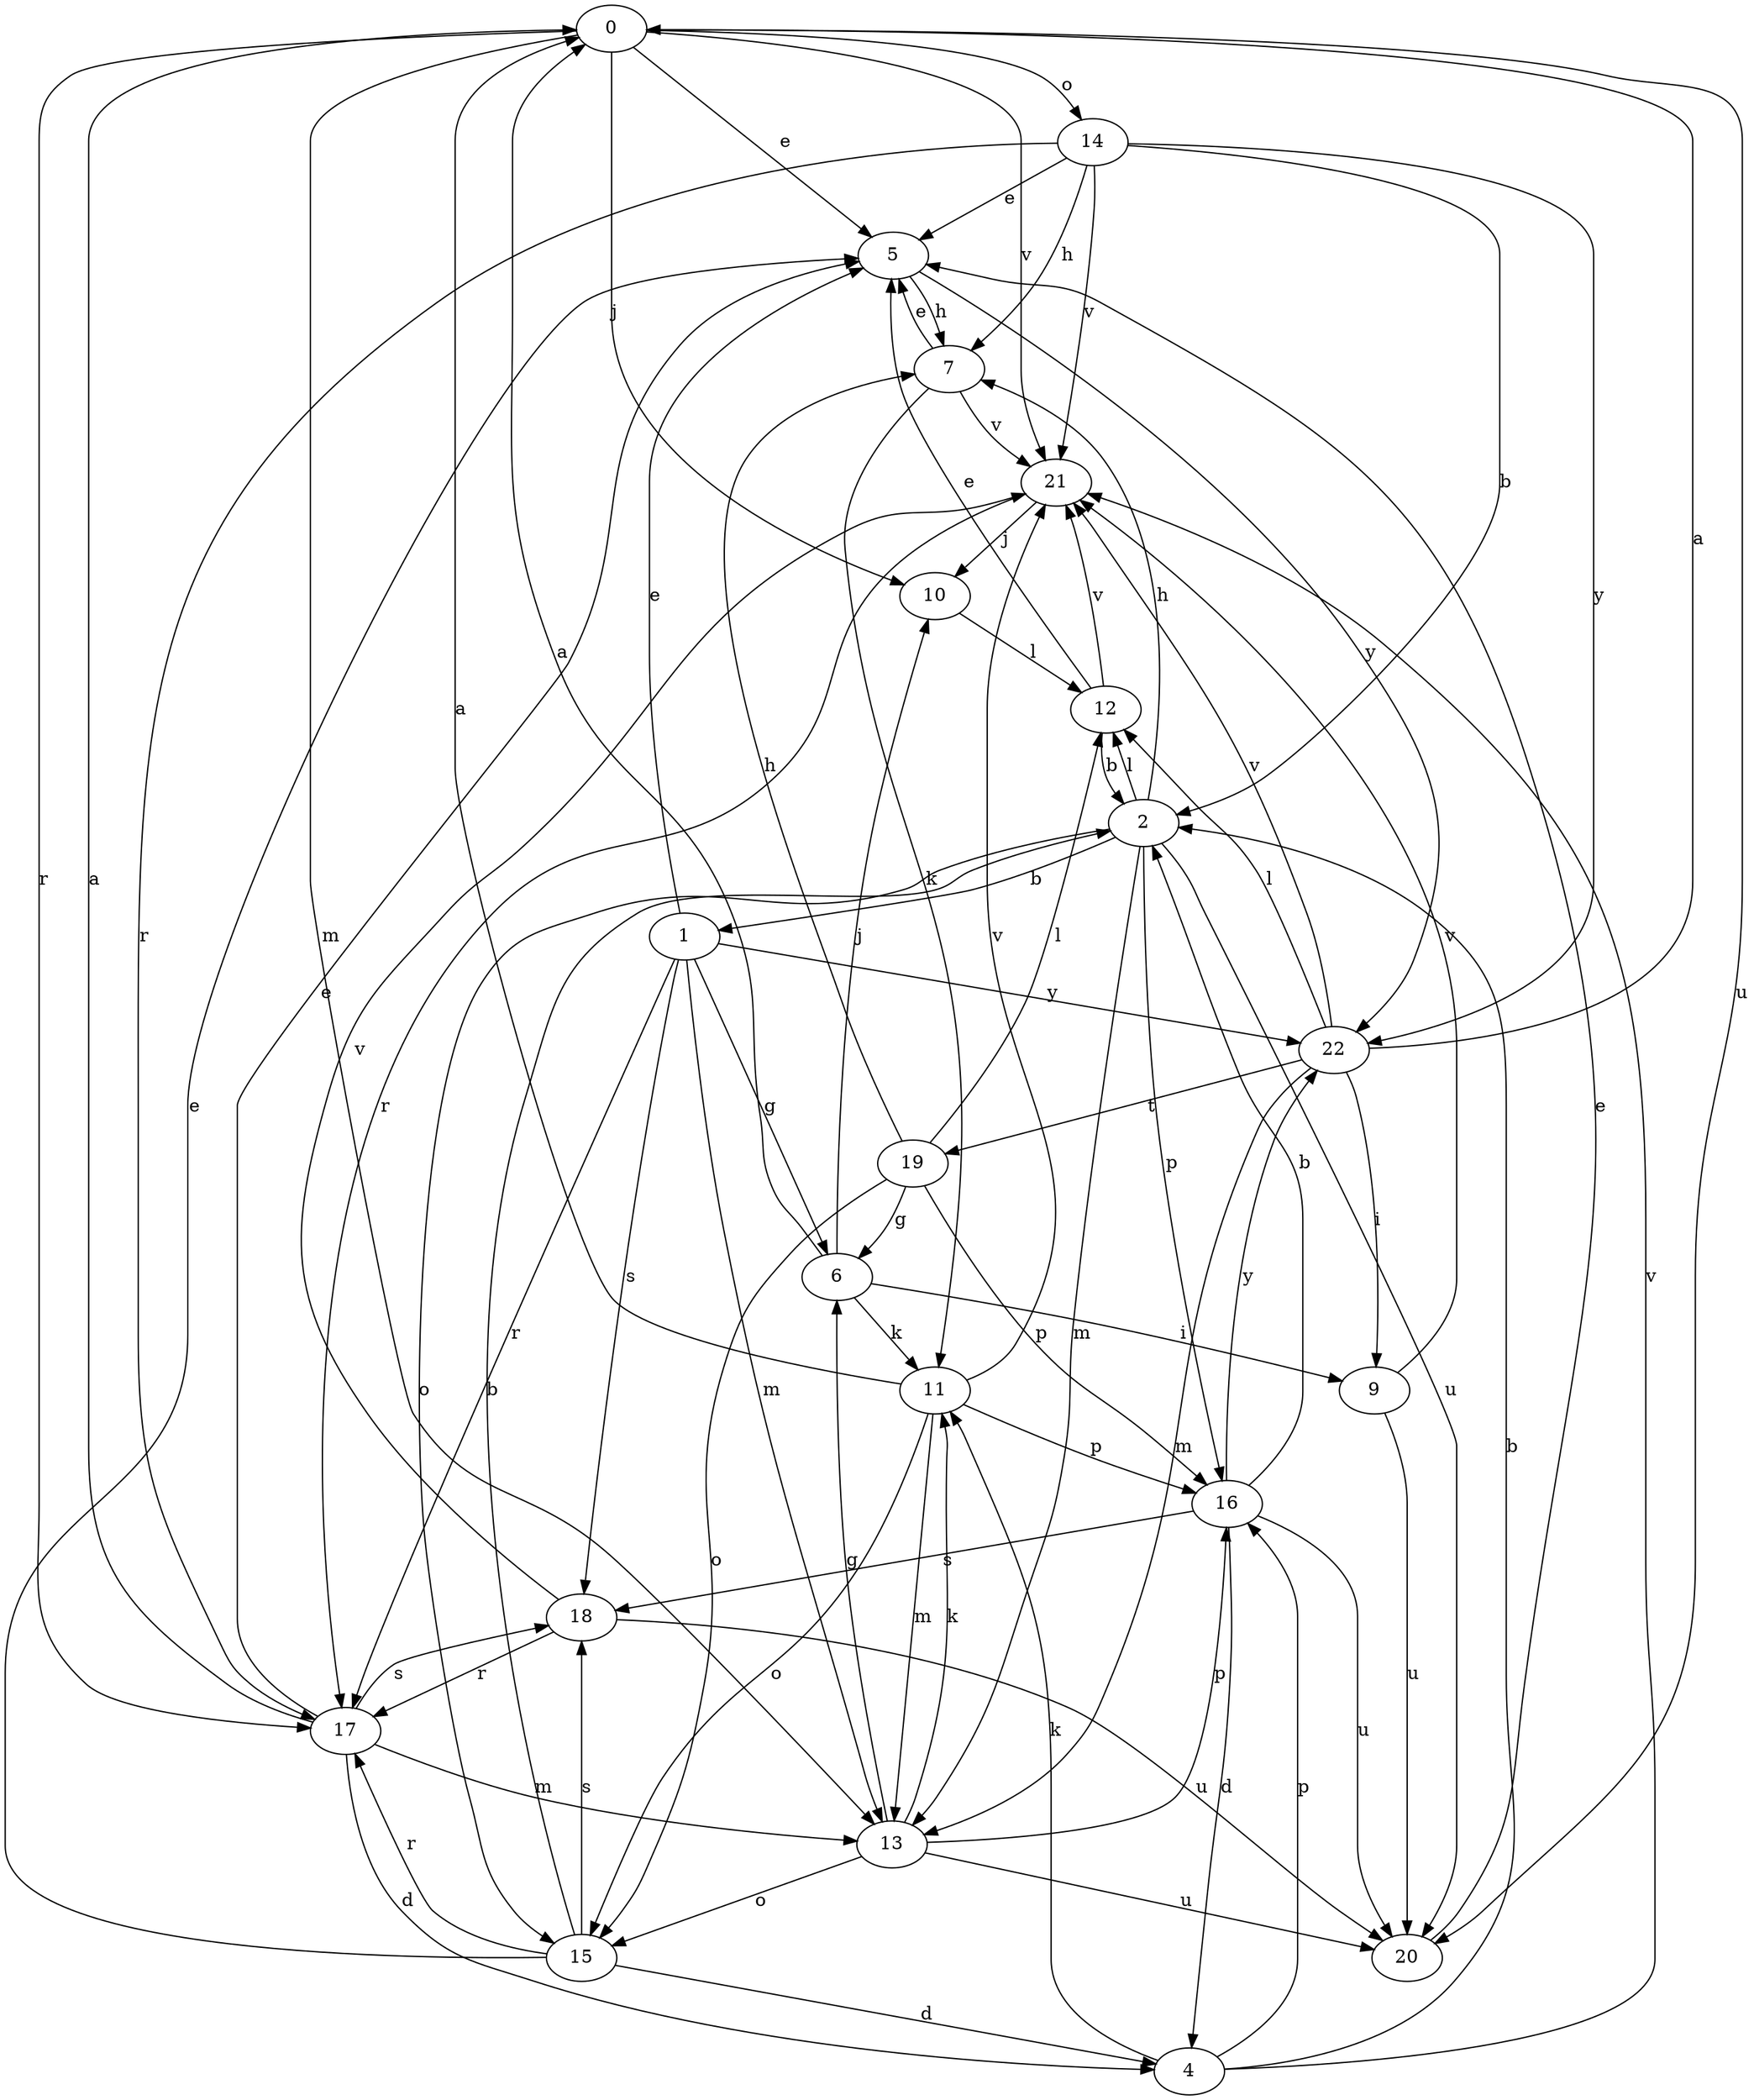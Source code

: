 strict digraph  {
0;
1;
2;
4;
5;
6;
7;
9;
10;
11;
12;
13;
14;
15;
16;
17;
18;
19;
20;
21;
22;
0 -> 5  [label=e];
0 -> 10  [label=j];
0 -> 13  [label=m];
0 -> 14  [label=o];
0 -> 17  [label=r];
0 -> 20  [label=u];
0 -> 21  [label=v];
1 -> 5  [label=e];
1 -> 6  [label=g];
1 -> 13  [label=m];
1 -> 17  [label=r];
1 -> 18  [label=s];
1 -> 22  [label=y];
2 -> 1  [label=b];
2 -> 7  [label=h];
2 -> 12  [label=l];
2 -> 13  [label=m];
2 -> 15  [label=o];
2 -> 16  [label=p];
2 -> 20  [label=u];
4 -> 2  [label=b];
4 -> 11  [label=k];
4 -> 16  [label=p];
4 -> 21  [label=v];
5 -> 7  [label=h];
5 -> 22  [label=y];
6 -> 0  [label=a];
6 -> 9  [label=i];
6 -> 10  [label=j];
6 -> 11  [label=k];
7 -> 5  [label=e];
7 -> 11  [label=k];
7 -> 21  [label=v];
9 -> 20  [label=u];
9 -> 21  [label=v];
10 -> 12  [label=l];
11 -> 0  [label=a];
11 -> 13  [label=m];
11 -> 15  [label=o];
11 -> 16  [label=p];
11 -> 21  [label=v];
12 -> 2  [label=b];
12 -> 5  [label=e];
12 -> 21  [label=v];
13 -> 6  [label=g];
13 -> 11  [label=k];
13 -> 15  [label=o];
13 -> 16  [label=p];
13 -> 20  [label=u];
14 -> 2  [label=b];
14 -> 5  [label=e];
14 -> 7  [label=h];
14 -> 17  [label=r];
14 -> 21  [label=v];
14 -> 22  [label=y];
15 -> 2  [label=b];
15 -> 4  [label=d];
15 -> 5  [label=e];
15 -> 17  [label=r];
15 -> 18  [label=s];
16 -> 2  [label=b];
16 -> 4  [label=d];
16 -> 18  [label=s];
16 -> 20  [label=u];
16 -> 22  [label=y];
17 -> 0  [label=a];
17 -> 4  [label=d];
17 -> 5  [label=e];
17 -> 13  [label=m];
17 -> 18  [label=s];
18 -> 17  [label=r];
18 -> 20  [label=u];
18 -> 21  [label=v];
19 -> 6  [label=g];
19 -> 7  [label=h];
19 -> 12  [label=l];
19 -> 15  [label=o];
19 -> 16  [label=p];
20 -> 5  [label=e];
21 -> 10  [label=j];
21 -> 17  [label=r];
22 -> 0  [label=a];
22 -> 9  [label=i];
22 -> 12  [label=l];
22 -> 13  [label=m];
22 -> 19  [label=t];
22 -> 21  [label=v];
}
